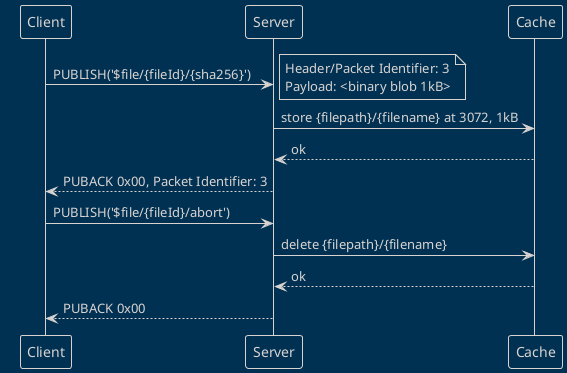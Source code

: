 @startuml
!theme blueprint
Client -> Server: PUBLISH('$file/{fileId}/{sha256}')
note right
Header/Packet Identifier: 3
Payload: <binary blob 1kB>
end note
Server -> Cache: store {filepath}/{filename} at 3072, 1kB
Cache --> Server: ok
Server --> Client: PUBACK 0x00, Packet Identifier: 3
Client -> Server: PUBLISH('$file/{fileId}/abort')
Server -> Cache: delete {filepath}/{filename}
Cache --> Server: ok
Server --> Client: PUBACK 0x00
@enduml
